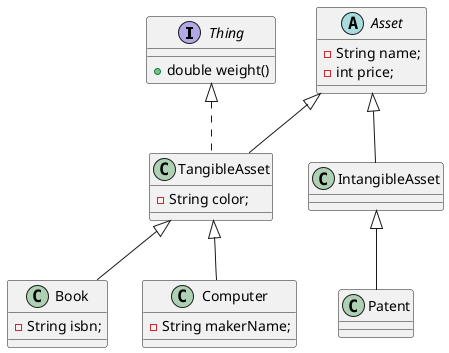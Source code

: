 @startuml
'https://plantuml.com/class-diagram

interface Thing {
+double weight()
}

abstract class Asset {
-String name;
-int price;
}

class TangibleAsset extends Asset implements Thing {
-String color;
}

class IntangibleAsset extends Asset {
}

class Book extends TangibleAsset {
-String isbn;
}

class Computer extends TangibleAsset {
-String makerName;
}

class Patent extends IntangibleAsset {
}

@enduml
